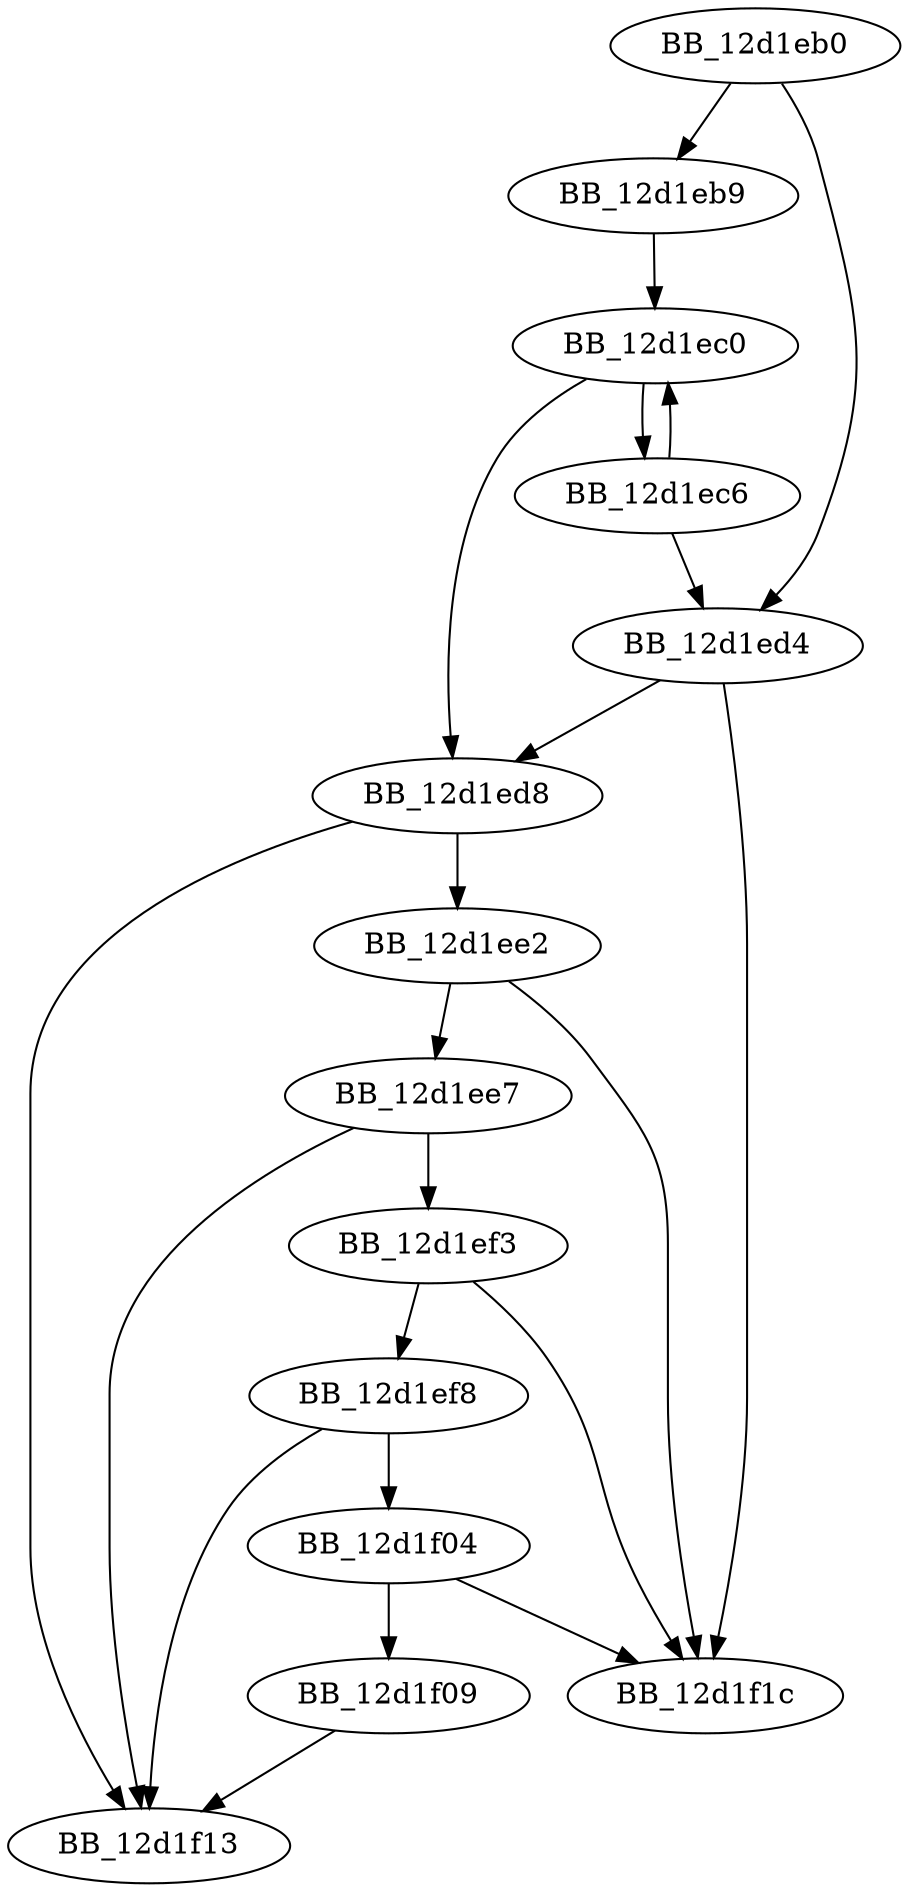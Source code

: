 DiGraph sub_12D1EB0{
BB_12d1eb0->BB_12d1eb9
BB_12d1eb0->BB_12d1ed4
BB_12d1eb9->BB_12d1ec0
BB_12d1ec0->BB_12d1ec6
BB_12d1ec0->BB_12d1ed8
BB_12d1ec6->BB_12d1ec0
BB_12d1ec6->BB_12d1ed4
BB_12d1ed4->BB_12d1ed8
BB_12d1ed4->BB_12d1f1c
BB_12d1ed8->BB_12d1ee2
BB_12d1ed8->BB_12d1f13
BB_12d1ee2->BB_12d1ee7
BB_12d1ee2->BB_12d1f1c
BB_12d1ee7->BB_12d1ef3
BB_12d1ee7->BB_12d1f13
BB_12d1ef3->BB_12d1ef8
BB_12d1ef3->BB_12d1f1c
BB_12d1ef8->BB_12d1f04
BB_12d1ef8->BB_12d1f13
BB_12d1f04->BB_12d1f09
BB_12d1f04->BB_12d1f1c
BB_12d1f09->BB_12d1f13
}
